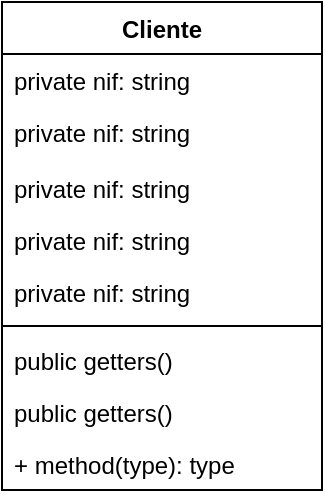 <mxfile version="18.1.3" type="device"><diagram id="70UjwLAOXcMhA5wIsn4E" name="Page-1"><mxGraphModel dx="868" dy="482" grid="1" gridSize="10" guides="1" tooltips="1" connect="1" arrows="1" fold="1" page="1" pageScale="1" pageWidth="827" pageHeight="1169" math="0" shadow="0"><root><mxCell id="0"/><mxCell id="1" parent="0"/><mxCell id="qcm3YRxknNJsLgoMhbhM-5" value="Cliente" style="swimlane;fontStyle=1;align=center;verticalAlign=top;childLayout=stackLayout;horizontal=1;startSize=26;horizontalStack=0;resizeParent=1;resizeParentMax=0;resizeLast=0;collapsible=1;marginBottom=0;" vertex="1" parent="1"><mxGeometry x="230" y="250" width="160" height="244" as="geometry"><mxRectangle x="225" y="250" width="100" height="26" as="alternateBounds"/></mxGeometry></mxCell><mxCell id="qcm3YRxknNJsLgoMhbhM-6" value="private nif: string" style="text;strokeColor=none;fillColor=none;align=left;verticalAlign=top;spacingLeft=4;spacingRight=4;overflow=hidden;rotatable=0;points=[[0,0.5],[1,0.5]];portConstraint=eastwest;" vertex="1" parent="qcm3YRxknNJsLgoMhbhM-5"><mxGeometry y="26" width="160" height="26" as="geometry"/></mxCell><mxCell id="qcm3YRxknNJsLgoMhbhM-10" value="private nif: string" style="text;strokeColor=none;fillColor=none;align=left;verticalAlign=top;spacingLeft=4;spacingRight=4;overflow=hidden;rotatable=0;points=[[0,0.5],[1,0.5]];portConstraint=eastwest;" vertex="1" parent="qcm3YRxknNJsLgoMhbhM-5"><mxGeometry y="52" width="160" height="28" as="geometry"/></mxCell><mxCell id="qcm3YRxknNJsLgoMhbhM-11" value="private nif: string" style="text;strokeColor=none;fillColor=none;align=left;verticalAlign=top;spacingLeft=4;spacingRight=4;overflow=hidden;rotatable=0;points=[[0,0.5],[1,0.5]];portConstraint=eastwest;" vertex="1" parent="qcm3YRxknNJsLgoMhbhM-5"><mxGeometry y="80" width="160" height="26" as="geometry"/></mxCell><mxCell id="qcm3YRxknNJsLgoMhbhM-12" value="private nif: string" style="text;strokeColor=none;fillColor=none;align=left;verticalAlign=top;spacingLeft=4;spacingRight=4;overflow=hidden;rotatable=0;points=[[0,0.5],[1,0.5]];portConstraint=eastwest;" vertex="1" parent="qcm3YRxknNJsLgoMhbhM-5"><mxGeometry y="106" width="160" height="26" as="geometry"/></mxCell><mxCell id="qcm3YRxknNJsLgoMhbhM-9" value="private nif: string" style="text;strokeColor=none;fillColor=none;align=left;verticalAlign=top;spacingLeft=4;spacingRight=4;overflow=hidden;rotatable=0;points=[[0,0.5],[1,0.5]];portConstraint=eastwest;" vertex="1" parent="qcm3YRxknNJsLgoMhbhM-5"><mxGeometry y="132" width="160" height="26" as="geometry"/></mxCell><mxCell id="qcm3YRxknNJsLgoMhbhM-7" value="" style="line;strokeWidth=1;fillColor=none;align=left;verticalAlign=middle;spacingTop=-1;spacingLeft=3;spacingRight=3;rotatable=0;labelPosition=right;points=[];portConstraint=eastwest;" vertex="1" parent="qcm3YRxknNJsLgoMhbhM-5"><mxGeometry y="158" width="160" height="8" as="geometry"/></mxCell><mxCell id="qcm3YRxknNJsLgoMhbhM-8" value="public getters()" style="text;strokeColor=none;fillColor=none;align=left;verticalAlign=top;spacingLeft=4;spacingRight=4;overflow=hidden;rotatable=0;points=[[0,0.5],[1,0.5]];portConstraint=eastwest;" vertex="1" parent="qcm3YRxknNJsLgoMhbhM-5"><mxGeometry y="166" width="160" height="26" as="geometry"/></mxCell><mxCell id="qcm3YRxknNJsLgoMhbhM-14" value="public getters()" style="text;strokeColor=none;fillColor=none;align=left;verticalAlign=top;spacingLeft=4;spacingRight=4;overflow=hidden;rotatable=0;points=[[0,0.5],[1,0.5]];portConstraint=eastwest;" vertex="1" parent="qcm3YRxknNJsLgoMhbhM-5"><mxGeometry y="192" width="160" height="26" as="geometry"/></mxCell><mxCell id="qcm3YRxknNJsLgoMhbhM-13" value="+ method(type): type" style="text;strokeColor=none;fillColor=none;align=left;verticalAlign=top;spacingLeft=4;spacingRight=4;overflow=hidden;rotatable=0;points=[[0,0.5],[1,0.5]];portConstraint=eastwest;" vertex="1" parent="qcm3YRxknNJsLgoMhbhM-5"><mxGeometry y="218" width="160" height="26" as="geometry"/></mxCell></root></mxGraphModel></diagram></mxfile>